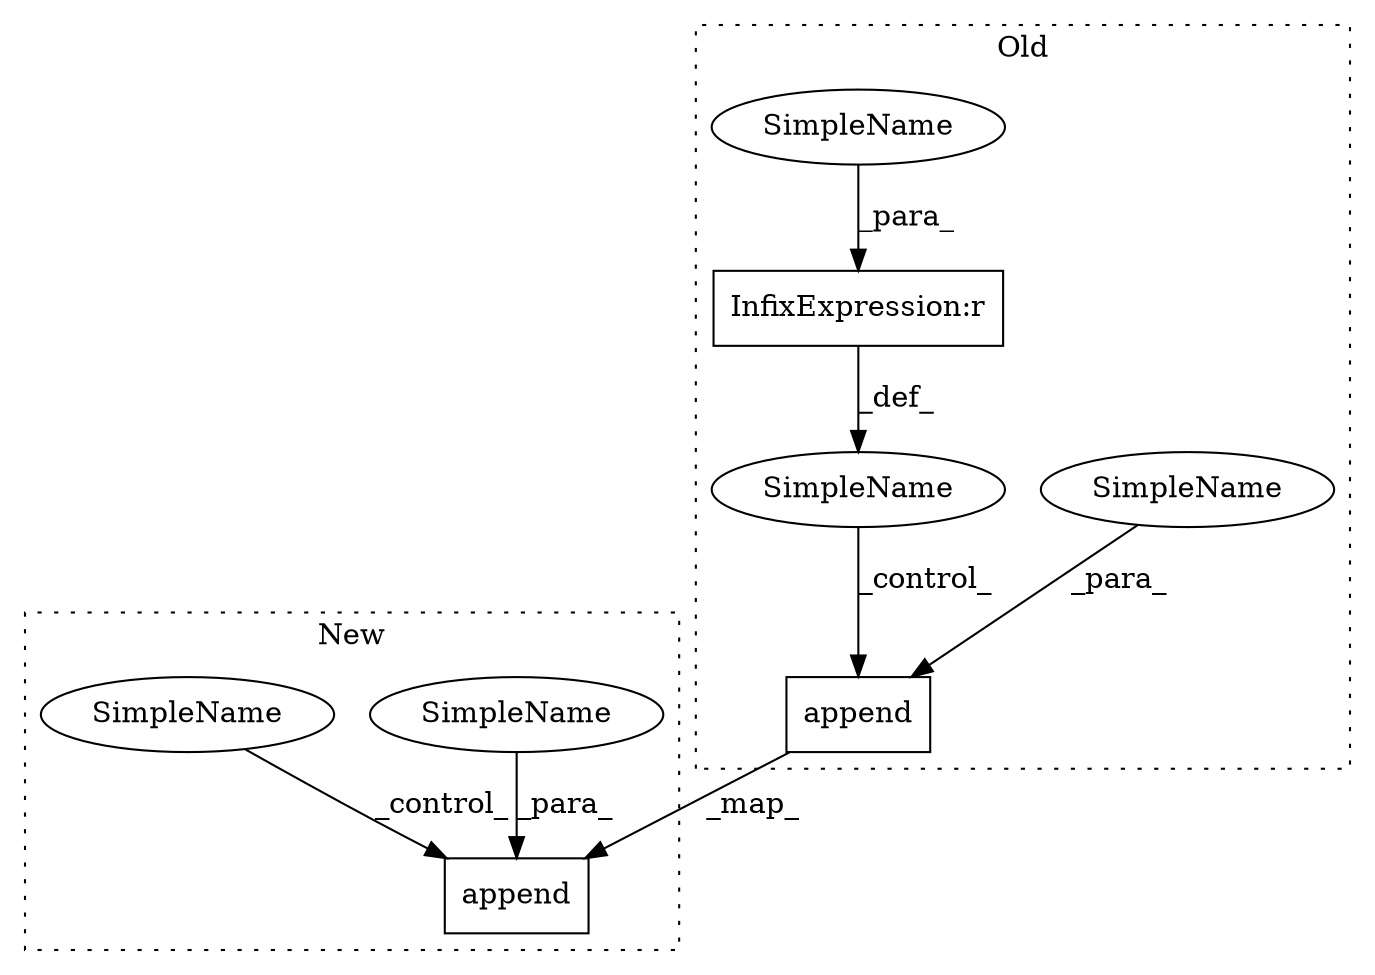 digraph G {
subgraph cluster0 {
1 [label="append" a="32" s="9862,9919" l="7,1" shape="box"];
4 [label="SimpleName" a="42" s="" l="" shape="ellipse"];
6 [label="SimpleName" a="42" s="" l="" shape="ellipse"];
7 [label="InfixExpression:r" a="27" s="9616" l="3" shape="box"];
8 [label="SimpleName" a="42" s="9615" l="1" shape="ellipse"];
label = "Old";
style="dotted";
}
subgraph cluster1 {
2 [label="append" a="32" s="8743,8800" l="7,1" shape="box"];
3 [label="SimpleName" a="42" s="" l="" shape="ellipse"];
5 [label="SimpleName" a="42" s="8581" l="8" shape="ellipse"];
label = "New";
style="dotted";
}
1 -> 2 [label="_map_"];
3 -> 2 [label="_para_"];
4 -> 1 [label="_para_"];
5 -> 2 [label="_control_"];
6 -> 1 [label="_control_"];
7 -> 6 [label="_def_"];
8 -> 7 [label="_para_"];
}